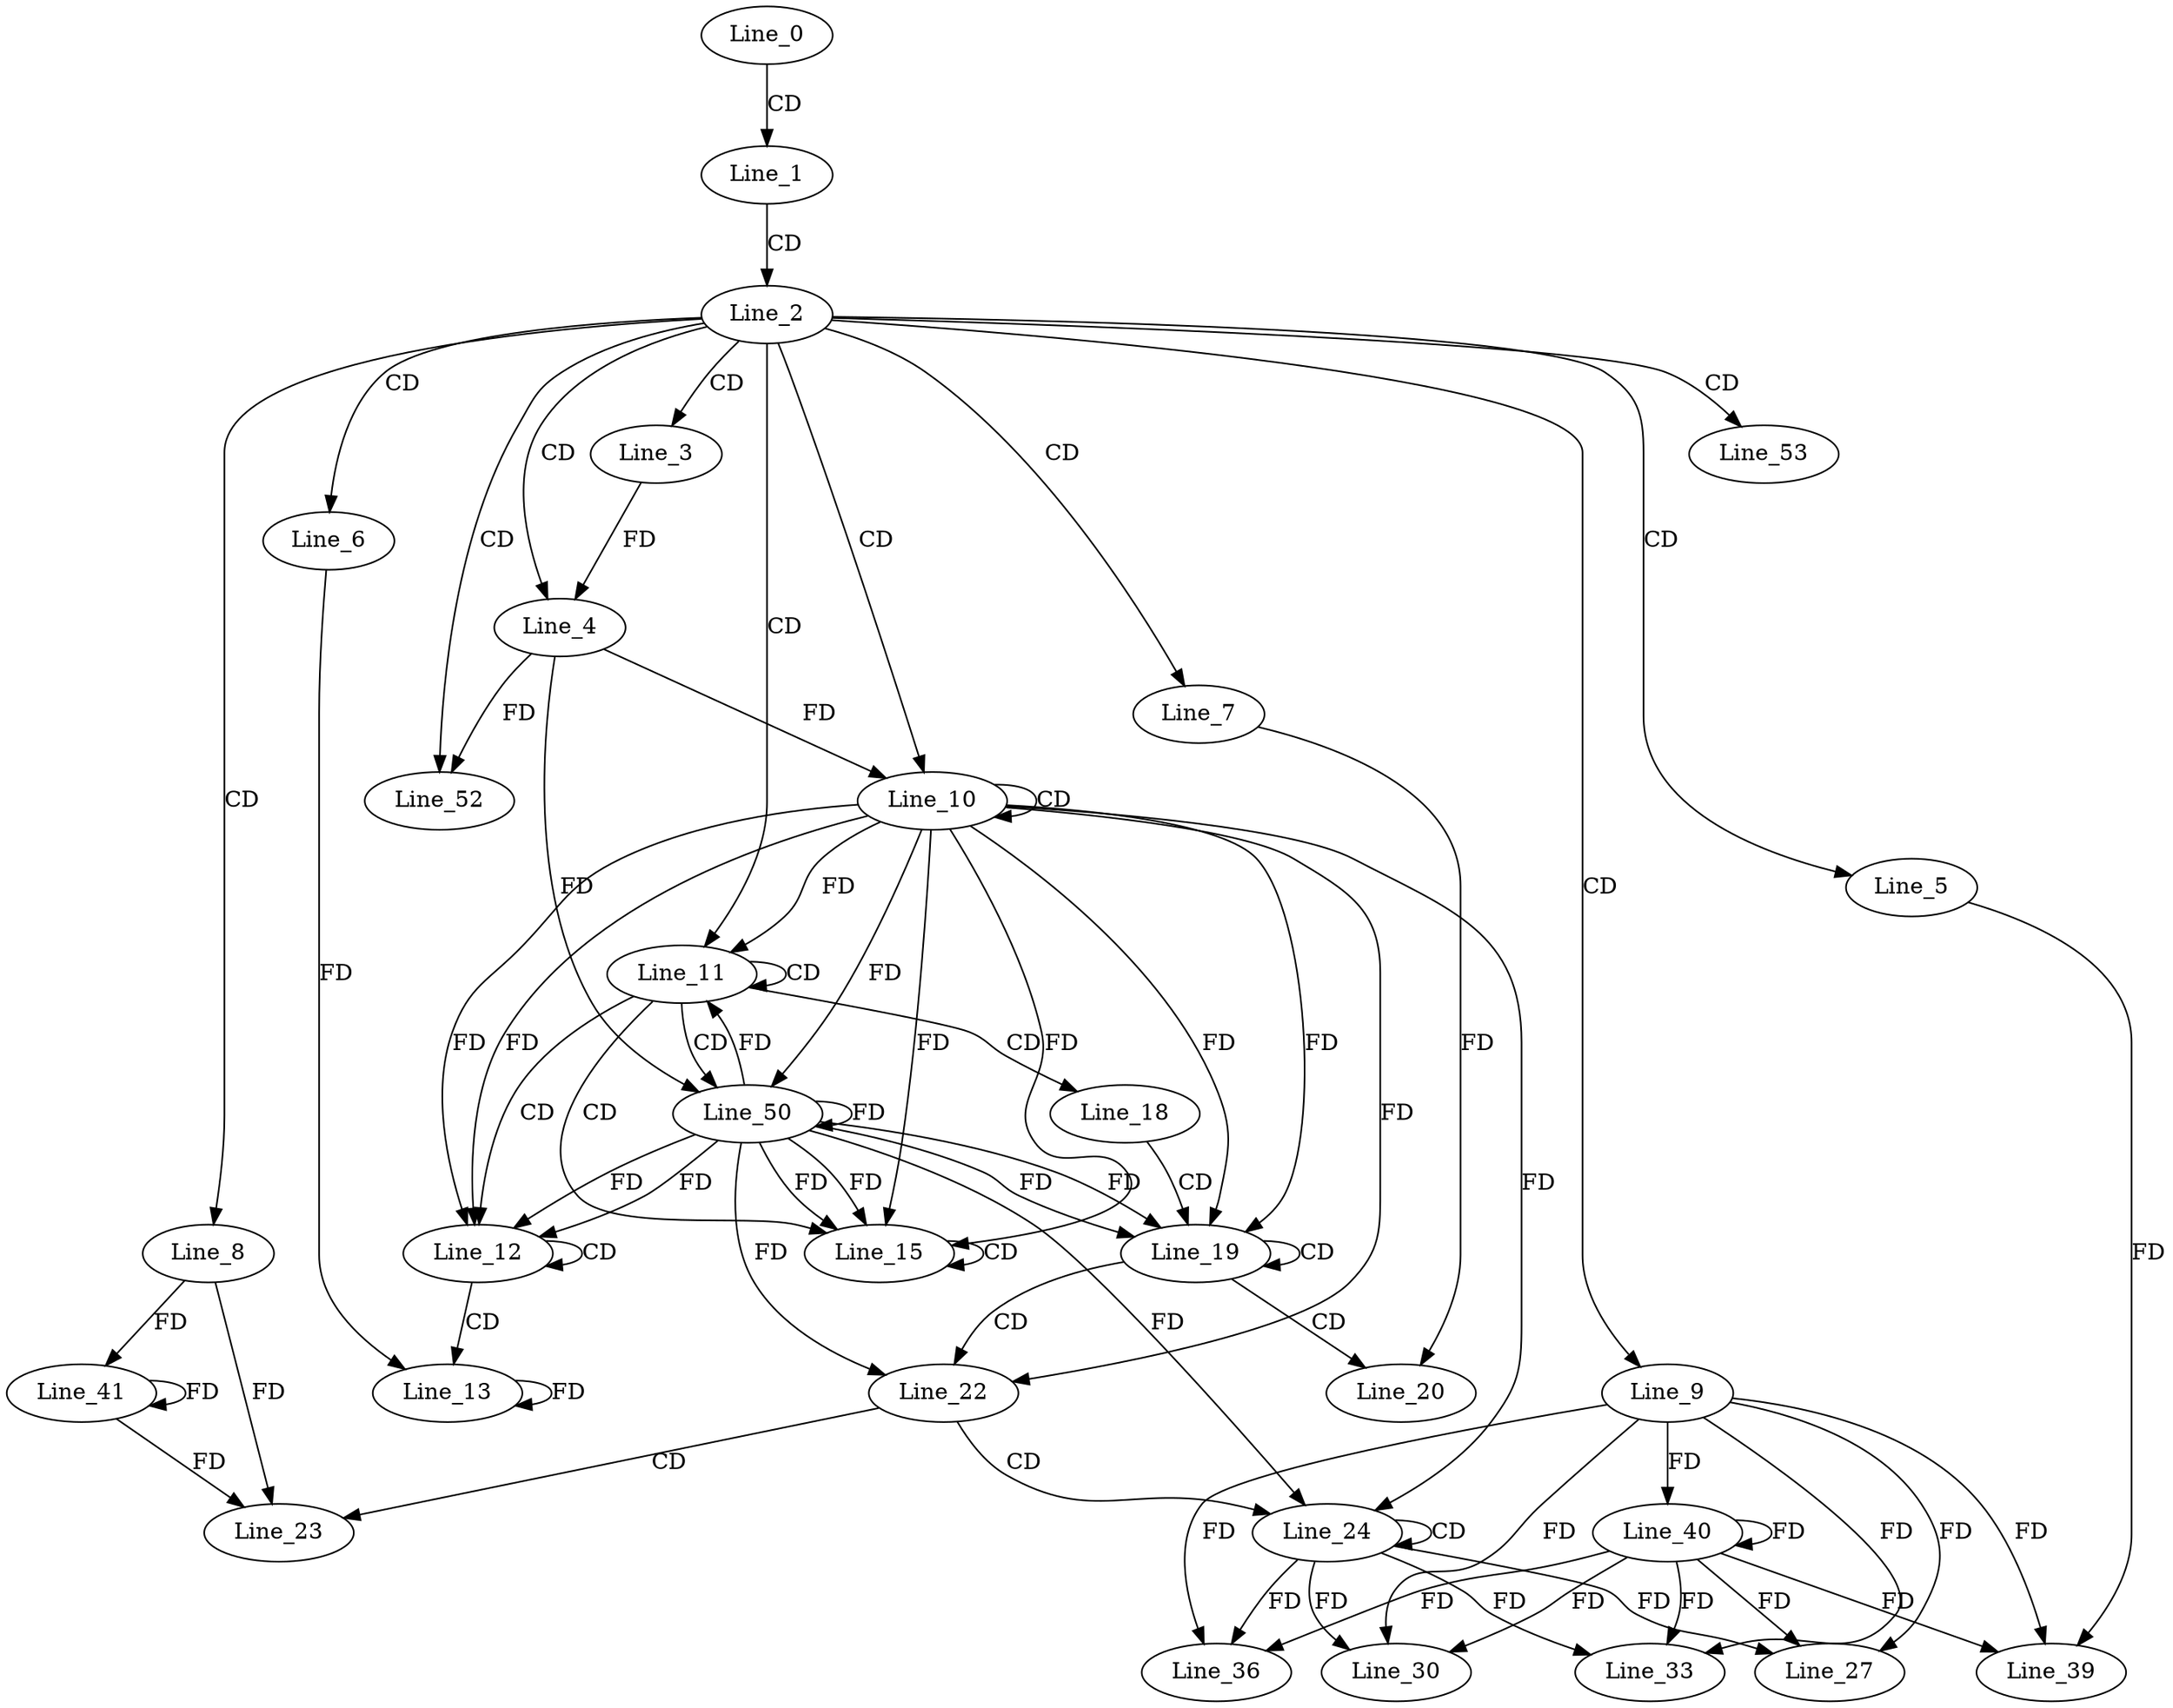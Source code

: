 digraph G {
  Line_0;
  Line_1;
  Line_2;
  Line_3;
  Line_4;
  Line_4;
  Line_5;
  Line_6;
  Line_7;
  Line_8;
  Line_9;
  Line_10;
  Line_10;
  Line_11;
  Line_12;
  Line_12;
  Line_13;
  Line_15;
  Line_15;
  Line_18;
  Line_19;
  Line_19;
  Line_20;
  Line_22;
  Line_22;
  Line_23;
  Line_24;
  Line_24;
  Line_27;
  Line_27;
  Line_30;
  Line_33;
  Line_36;
  Line_39;
  Line_40;
  Line_41;
  Line_50;
  Line_50;
  Line_52;
  Line_53;
  Line_0 -> Line_1 [ label="CD" ];
  Line_1 -> Line_2 [ label="CD" ];
  Line_2 -> Line_3 [ label="CD" ];
  Line_2 -> Line_4 [ label="CD" ];
  Line_3 -> Line_4 [ label="FD" ];
  Line_2 -> Line_5 [ label="CD" ];
  Line_2 -> Line_6 [ label="CD" ];
  Line_2 -> Line_7 [ label="CD" ];
  Line_2 -> Line_8 [ label="CD" ];
  Line_2 -> Line_9 [ label="CD" ];
  Line_2 -> Line_10 [ label="CD" ];
  Line_10 -> Line_10 [ label="CD" ];
  Line_4 -> Line_10 [ label="FD" ];
  Line_2 -> Line_11 [ label="CD" ];
  Line_11 -> Line_11 [ label="CD" ];
  Line_10 -> Line_11 [ label="FD" ];
  Line_11 -> Line_12 [ label="CD" ];
  Line_10 -> Line_12 [ label="FD" ];
  Line_12 -> Line_12 [ label="CD" ];
  Line_10 -> Line_12 [ label="FD" ];
  Line_12 -> Line_13 [ label="CD" ];
  Line_13 -> Line_13 [ label="FD" ];
  Line_6 -> Line_13 [ label="FD" ];
  Line_11 -> Line_15 [ label="CD" ];
  Line_10 -> Line_15 [ label="FD" ];
  Line_15 -> Line_15 [ label="CD" ];
  Line_10 -> Line_15 [ label="FD" ];
  Line_11 -> Line_18 [ label="CD" ];
  Line_18 -> Line_19 [ label="CD" ];
  Line_10 -> Line_19 [ label="FD" ];
  Line_19 -> Line_19 [ label="CD" ];
  Line_10 -> Line_19 [ label="FD" ];
  Line_19 -> Line_20 [ label="CD" ];
  Line_7 -> Line_20 [ label="FD" ];
  Line_19 -> Line_22 [ label="CD" ];
  Line_10 -> Line_22 [ label="FD" ];
  Line_22 -> Line_23 [ label="CD" ];
  Line_8 -> Line_23 [ label="FD" ];
  Line_22 -> Line_24 [ label="CD" ];
  Line_24 -> Line_24 [ label="CD" ];
  Line_10 -> Line_24 [ label="FD" ];
  Line_9 -> Line_27 [ label="FD" ];
  Line_24 -> Line_27 [ label="FD" ];
  Line_9 -> Line_30 [ label="FD" ];
  Line_24 -> Line_30 [ label="FD" ];
  Line_9 -> Line_33 [ label="FD" ];
  Line_24 -> Line_33 [ label="FD" ];
  Line_9 -> Line_36 [ label="FD" ];
  Line_24 -> Line_36 [ label="FD" ];
  Line_5 -> Line_39 [ label="FD" ];
  Line_9 -> Line_39 [ label="FD" ];
  Line_40 -> Line_40 [ label="FD" ];
  Line_9 -> Line_40 [ label="FD" ];
  Line_41 -> Line_41 [ label="FD" ];
  Line_8 -> Line_41 [ label="FD" ];
  Line_11 -> Line_50 [ label="CD" ];
  Line_50 -> Line_50 [ label="FD" ];
  Line_10 -> Line_50 [ label="FD" ];
  Line_4 -> Line_50 [ label="FD" ];
  Line_2 -> Line_52 [ label="CD" ];
  Line_4 -> Line_52 [ label="FD" ];
  Line_2 -> Line_53 [ label="CD" ];
  Line_50 -> Line_11 [ label="FD" ];
  Line_50 -> Line_12 [ label="FD" ];
  Line_50 -> Line_12 [ label="FD" ];
  Line_50 -> Line_15 [ label="FD" ];
  Line_50 -> Line_15 [ label="FD" ];
  Line_50 -> Line_19 [ label="FD" ];
  Line_50 -> Line_19 [ label="FD" ];
  Line_50 -> Line_22 [ label="FD" ];
  Line_41 -> Line_23 [ label="FD" ];
  Line_50 -> Line_24 [ label="FD" ];
  Line_40 -> Line_27 [ label="FD" ];
  Line_40 -> Line_30 [ label="FD" ];
  Line_40 -> Line_33 [ label="FD" ];
  Line_40 -> Line_36 [ label="FD" ];
  Line_40 -> Line_39 [ label="FD" ];
}
